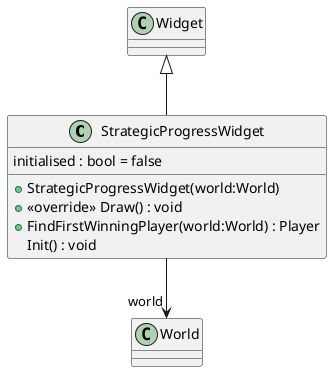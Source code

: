 @startuml
class StrategicProgressWidget {
    initialised : bool = false
    + StrategicProgressWidget(world:World)
    + <<override>> Draw() : void
    + FindFirstWinningPlayer(world:World) : Player
    Init() : void
}
Widget <|-- StrategicProgressWidget
StrategicProgressWidget --> "world" World
@enduml
